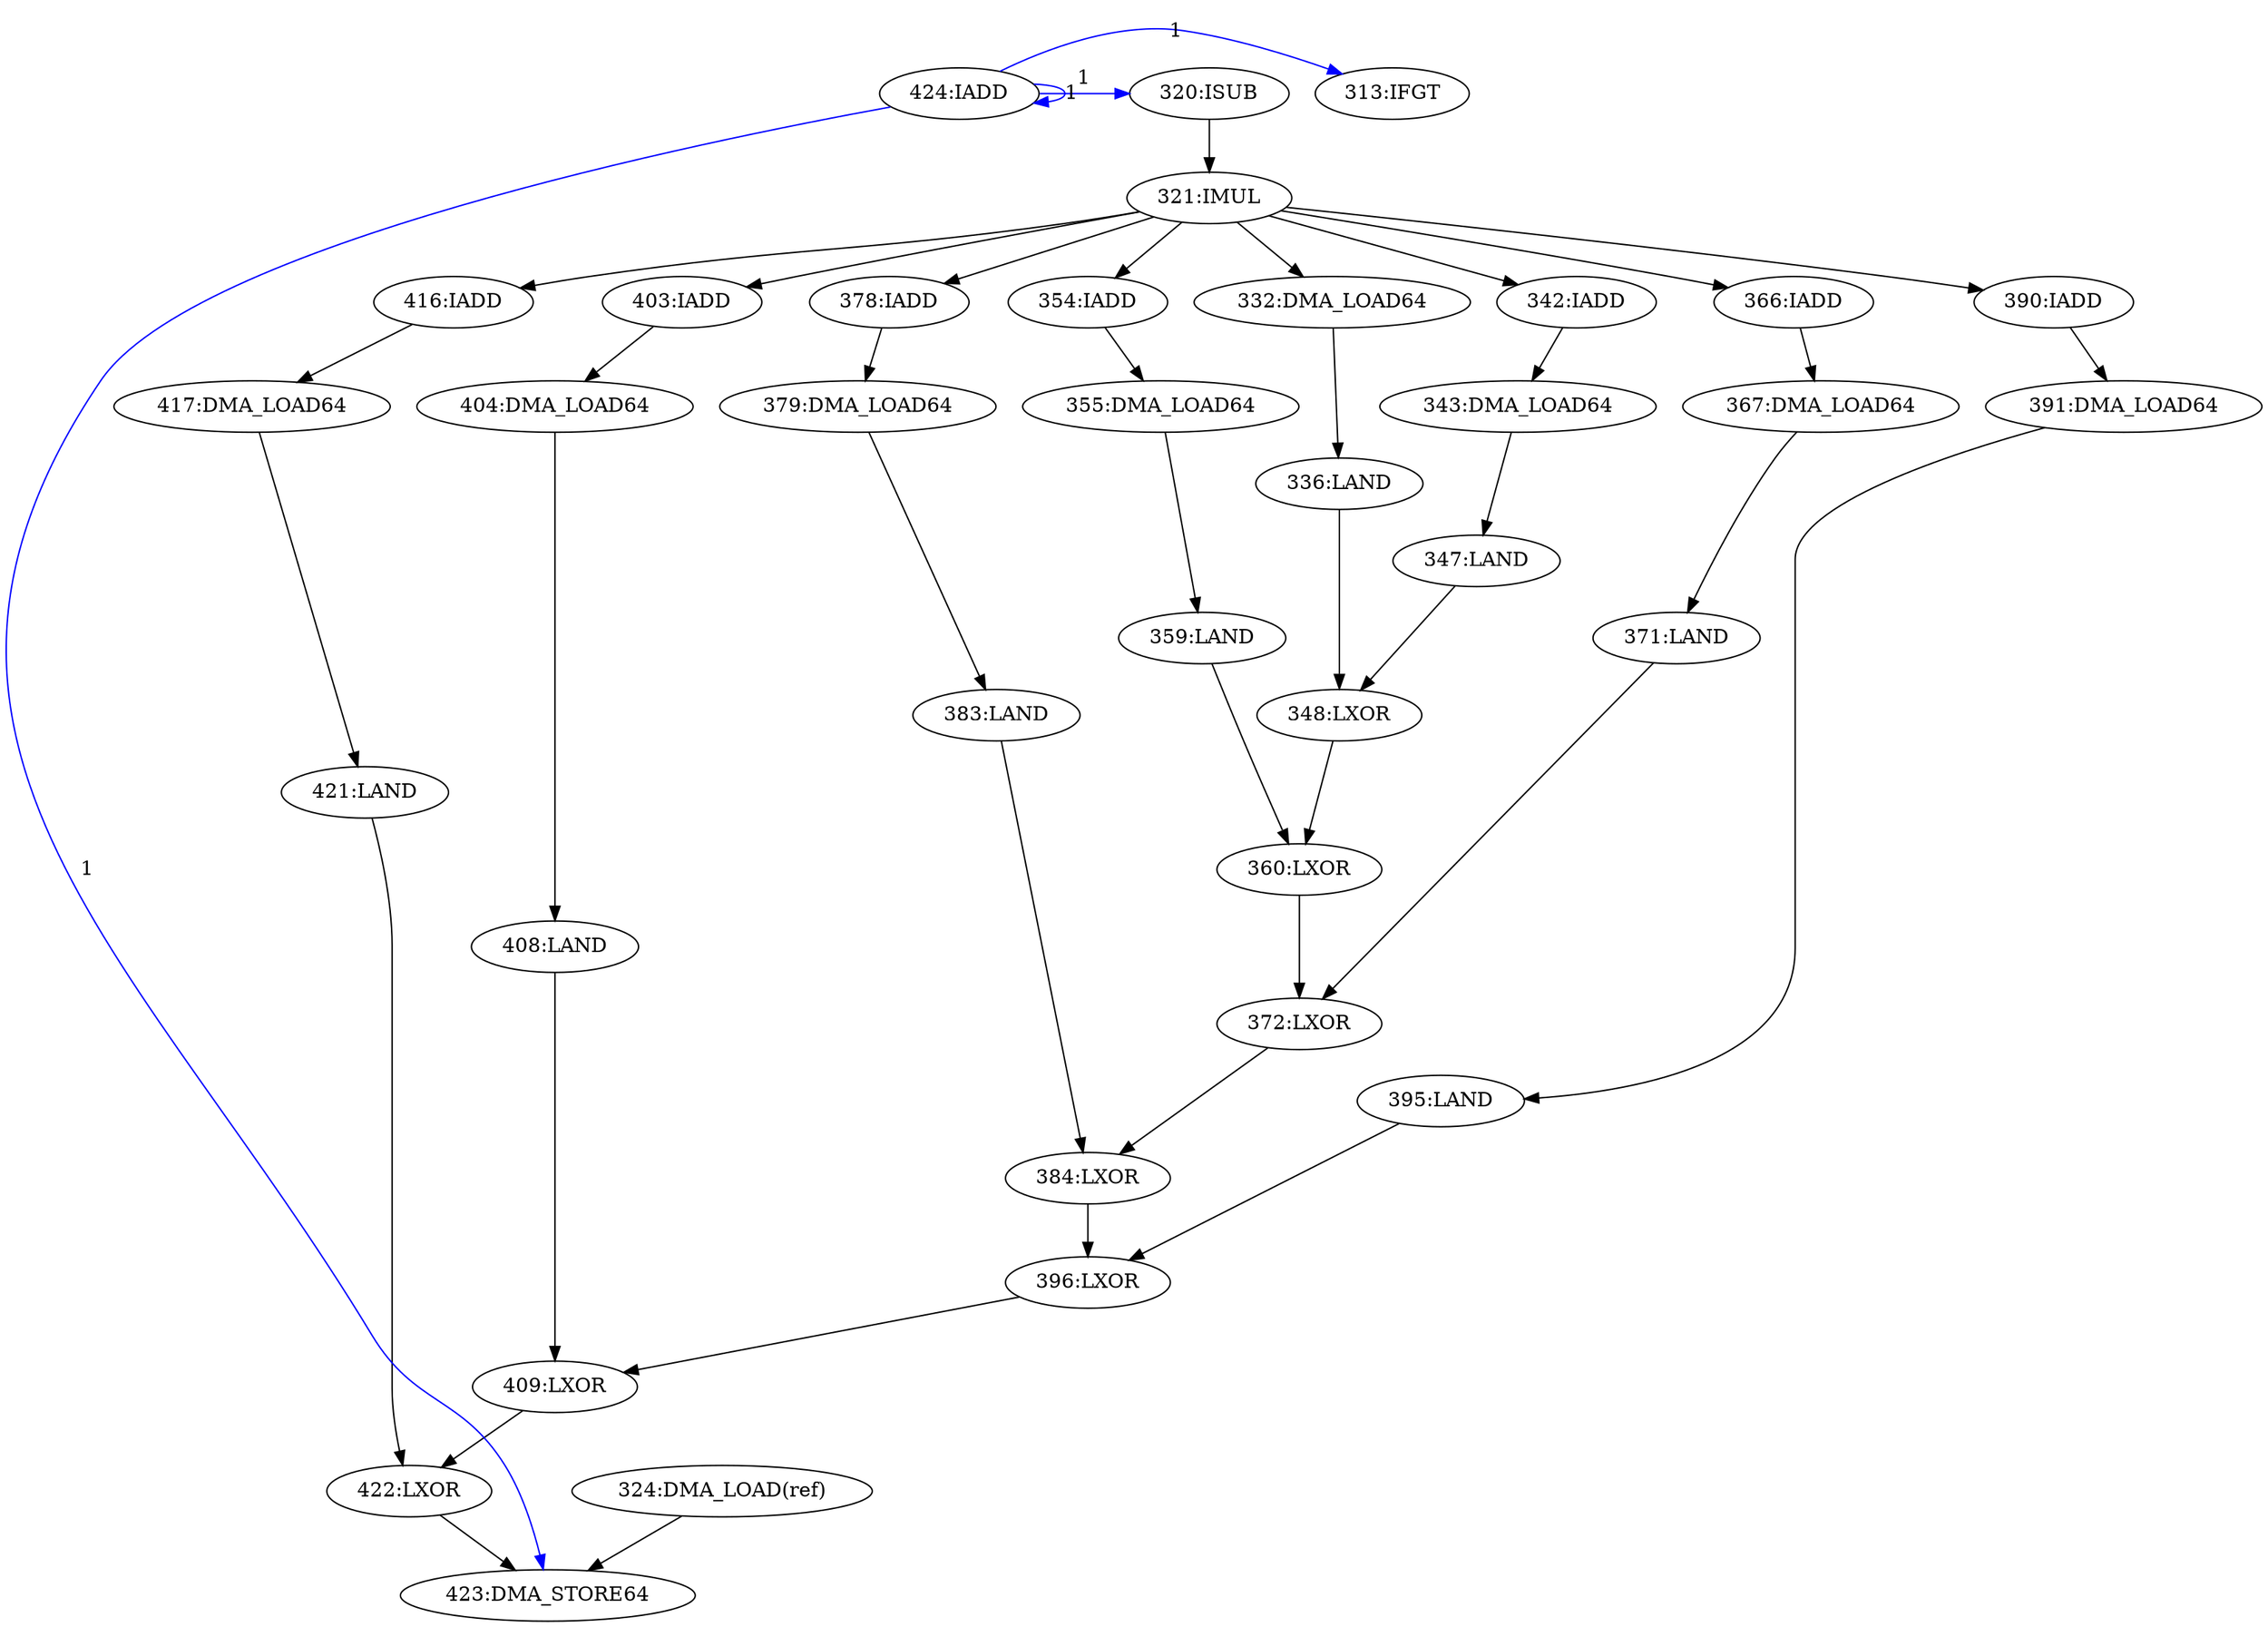 digraph depgraph {
n0 [label="371:LAND"];
n1 [label="367:DMA_LOAD64"];
n1 -> n0;
n2 [label="372:LXOR"];
n3 [label="360:LXOR"];
n3 -> n2;
n0 -> n2;
n4 [label="348:LXOR"];
n5 [label="336:LAND"];
n5 -> n4;
n6 [label="347:LAND"];
n6 -> n4;
n7 [label="332:DMA_LOAD64"];
n7 -> n5;
n8 [label="355:DMA_LOAD64"];
n9 [label="354:IADD"];
n9 -> n8;
n10 [label="404:DMA_LOAD64"];
n11 [label="403:IADD"];
n11 -> n10;
n12 [label="390:IADD"];
n13 [label="321:IMUL"];
n13 -> n12;
n14 [label="417:DMA_LOAD64"];
n15 [label="416:IADD"];
n15 -> n14;
n16 [label="366:IADD"];
n16 -> n1;
n17 [label="320:ISUB"];
n17 -> n13;
n18 [label="379:DMA_LOAD64"];
n19 [label="378:IADD"];
n19 -> n18;
n20 [label="359:LAND"];
n8 -> n20;
n13 -> n11;
n21 [label="391:DMA_LOAD64"];
n12 -> n21;
n22 [label="396:LXOR"];
n23 [label="384:LXOR"];
n23 -> n22;
n24 [label="395:LAND"];
n24 -> n22;
n25 [label="343:DMA_LOAD64"];
n26 [label="342:IADD"];
n26 -> n25;
n27 [label="422:LXOR"];
n28 [label="409:LXOR"];
n28 -> n27;
n29 [label="421:LAND"];
n29 -> n27;
n21 -> n24;
n14 -> n29;
n13 -> n15;
n25 -> n6;
n13 -> n19;
n2 -> n23;
n30 [label="383:LAND"];
n30 -> n23;
n31 [label="408:LAND"];
n10 -> n31;
n13 -> n9;
n13 -> n7;
n13 -> n26;
n22 -> n28;
n31 -> n28;
n4 -> n3;
n20 -> n3;
n18 -> n30;
n32 [label="423:DMA_STORE64"];
n33 [label="324:DMA_LOAD(ref)"];
n33 -> n32;
n27 -> n32;
n13 -> n16;
n34 [label="424:IADD"];
n35 [label="313:IFGT"];
n34 -> n35 [constraint=false,color=blue,label="1"];
n34 -> n32 [constraint=false,color=blue,label="1"];
n34 -> n17 [constraint=false,color=blue,label="1"];
n34 -> n34 [constraint=false,color=blue,label="1"];
}
